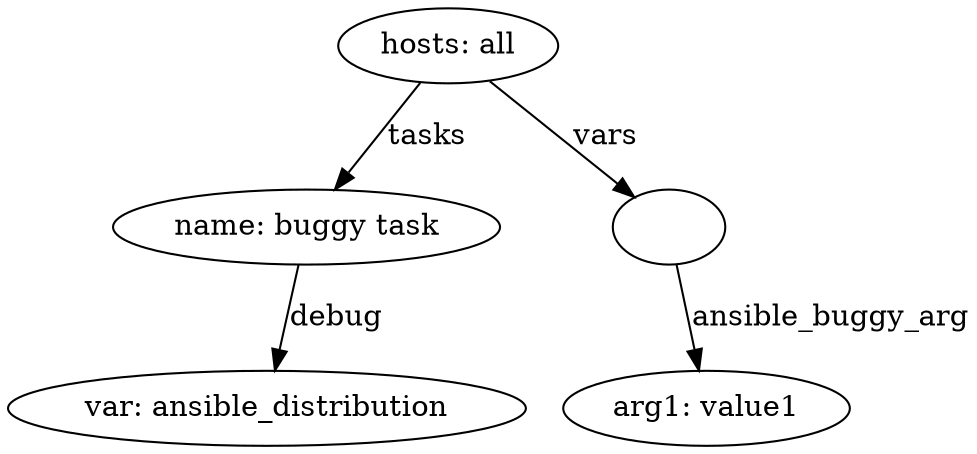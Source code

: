 digraph graphname {
2072 [label="var: ansible_distribution\n"];
2071 [label="name: buggy task\n"];
2071 -> 2072 [label="debug"];
2074 [label="arg1: value1\n"];
2073 [label=""];
2073 -> 2074 [label="ansible_buggy_arg"];
2070 [label="hosts: all\n"];
2070 -> 2071 [label="tasks"];
2070 -> 2073 [label="vars"];
}
